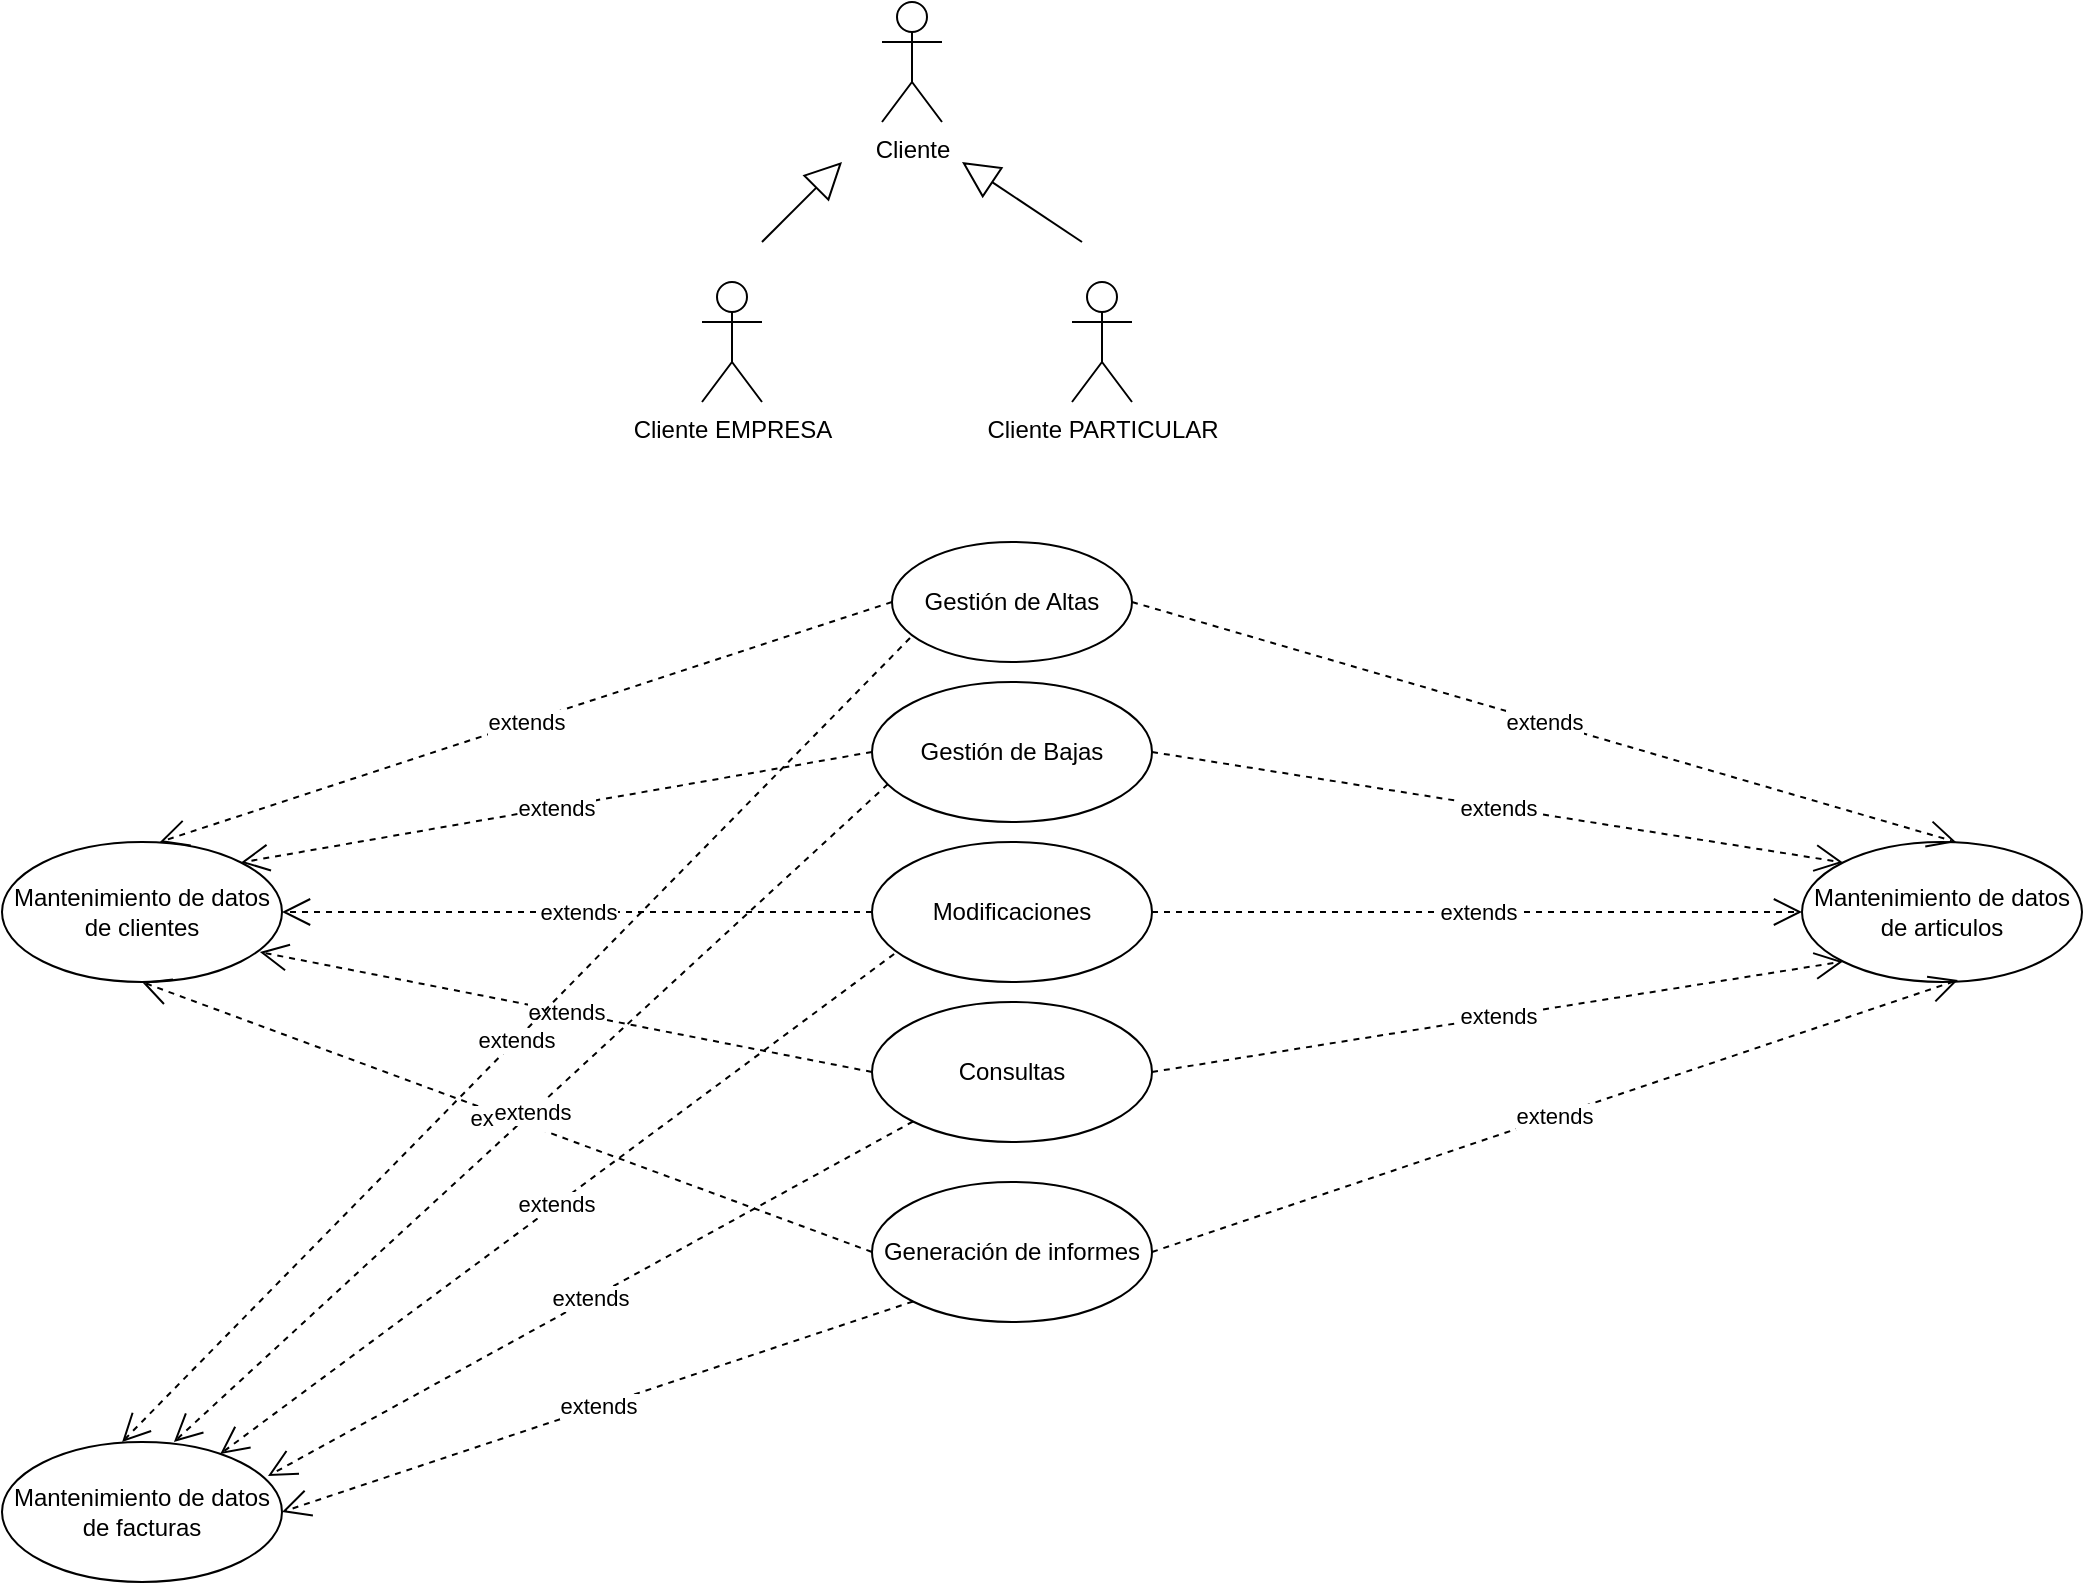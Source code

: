 <mxfile version="20.3.0" type="device"><diagram id="6TVjyVyoSSfSRVmyShgL" name="Página-1"><mxGraphModel dx="1422" dy="905" grid="1" gridSize="10" guides="1" tooltips="1" connect="1" arrows="1" fold="1" page="1" pageScale="1" pageWidth="1169" pageHeight="827" math="0" shadow="0"><root><mxCell id="0"/><mxCell id="1" parent="0"/><mxCell id="nhgDOG_svnqnsj8ShxoP-1" value="Cliente EMPRESA" style="shape=umlActor;verticalLabelPosition=bottom;verticalAlign=top;html=1;" vertex="1" parent="1"><mxGeometry x="400" y="200" width="30" height="60" as="geometry"/></mxCell><mxCell id="nhgDOG_svnqnsj8ShxoP-2" value="Cliente PARTICULAR" style="shape=umlActor;verticalLabelPosition=bottom;verticalAlign=top;html=1;" vertex="1" parent="1"><mxGeometry x="585" y="200" width="30" height="60" as="geometry"/></mxCell><mxCell id="nhgDOG_svnqnsj8ShxoP-3" value="Cliente" style="shape=umlActor;verticalLabelPosition=bottom;verticalAlign=top;html=1;" vertex="1" parent="1"><mxGeometry x="490" y="60" width="30" height="60" as="geometry"/></mxCell><mxCell id="nhgDOG_svnqnsj8ShxoP-4" value="" style="endArrow=block;endSize=16;endFill=0;html=1;rounded=0;" edge="1" parent="1"><mxGeometry width="160" relative="1" as="geometry"><mxPoint x="590" y="180" as="sourcePoint"/><mxPoint x="530" y="140" as="targetPoint"/></mxGeometry></mxCell><mxCell id="nhgDOG_svnqnsj8ShxoP-7" value="" style="endArrow=block;endSize=16;endFill=0;html=1;rounded=0;" edge="1" parent="1"><mxGeometry width="160" relative="1" as="geometry"><mxPoint x="430" y="180" as="sourcePoint"/><mxPoint x="470" y="140" as="targetPoint"/></mxGeometry></mxCell><mxCell id="nhgDOG_svnqnsj8ShxoP-10" value="Mantenimiento de datos de clientes" style="ellipse;whiteSpace=wrap;html=1;" vertex="1" parent="1"><mxGeometry x="50" y="480" width="140" height="70" as="geometry"/></mxCell><mxCell id="nhgDOG_svnqnsj8ShxoP-13" value="Gestión de Altas" style="ellipse;whiteSpace=wrap;html=1;" vertex="1" parent="1"><mxGeometry x="495" y="330" width="120" height="60" as="geometry"/></mxCell><mxCell id="nhgDOG_svnqnsj8ShxoP-15" value="Gestión de Bajas" style="ellipse;whiteSpace=wrap;html=1;" vertex="1" parent="1"><mxGeometry x="485" y="400" width="140" height="70" as="geometry"/></mxCell><mxCell id="nhgDOG_svnqnsj8ShxoP-16" value="Modificaciones" style="ellipse;whiteSpace=wrap;html=1;" vertex="1" parent="1"><mxGeometry x="485" y="480" width="140" height="70" as="geometry"/></mxCell><mxCell id="nhgDOG_svnqnsj8ShxoP-17" value="Consultas" style="ellipse;whiteSpace=wrap;html=1;" vertex="1" parent="1"><mxGeometry x="485" y="560" width="140" height="70" as="geometry"/></mxCell><mxCell id="nhgDOG_svnqnsj8ShxoP-18" value="Mantenimiento de datos de articulos" style="ellipse;whiteSpace=wrap;html=1;" vertex="1" parent="1"><mxGeometry x="950" y="480" width="140" height="70" as="geometry"/></mxCell><mxCell id="nhgDOG_svnqnsj8ShxoP-19" value="Mantenimiento de datos de facturas" style="ellipse;whiteSpace=wrap;html=1;" vertex="1" parent="1"><mxGeometry x="50" y="780" width="140" height="70" as="geometry"/></mxCell><mxCell id="nhgDOG_svnqnsj8ShxoP-22" value="extends" style="endArrow=open;endSize=12;dashed=1;html=1;rounded=0;exitX=0;exitY=0.5;exitDx=0;exitDy=0;entryX=0.564;entryY=0;entryDx=0;entryDy=0;entryPerimeter=0;" edge="1" parent="1" source="nhgDOG_svnqnsj8ShxoP-13" target="nhgDOG_svnqnsj8ShxoP-10"><mxGeometry width="160" relative="1" as="geometry"><mxPoint x="450" y="430" as="sourcePoint"/><mxPoint x="190" y="515" as="targetPoint"/></mxGeometry></mxCell><mxCell id="nhgDOG_svnqnsj8ShxoP-32" value="Generación de informes" style="ellipse;whiteSpace=wrap;html=1;" vertex="1" parent="1"><mxGeometry x="485" y="650" width="140" height="70" as="geometry"/></mxCell><mxCell id="nhgDOG_svnqnsj8ShxoP-35" value="extends" style="endArrow=open;endSize=12;dashed=1;html=1;rounded=0;exitX=0;exitY=0.5;exitDx=0;exitDy=0;entryX=1;entryY=0;entryDx=0;entryDy=0;" edge="1" parent="1" source="nhgDOG_svnqnsj8ShxoP-15" target="nhgDOG_svnqnsj8ShxoP-10"><mxGeometry width="160" relative="1" as="geometry"><mxPoint x="380" y="530" as="sourcePoint"/><mxPoint x="75" y="685" as="targetPoint"/></mxGeometry></mxCell><mxCell id="nhgDOG_svnqnsj8ShxoP-36" value="extends" style="endArrow=open;endSize=12;dashed=1;html=1;rounded=0;exitX=0;exitY=0.5;exitDx=0;exitDy=0;entryX=1;entryY=0.5;entryDx=0;entryDy=0;" edge="1" parent="1" source="nhgDOG_svnqnsj8ShxoP-16" target="nhgDOG_svnqnsj8ShxoP-10"><mxGeometry width="160" relative="1" as="geometry"><mxPoint x="310" y="580" as="sourcePoint"/><mxPoint x="5" y="735" as="targetPoint"/></mxGeometry></mxCell><mxCell id="nhgDOG_svnqnsj8ShxoP-37" value="extends" style="endArrow=open;endSize=12;dashed=1;html=1;rounded=0;exitX=0;exitY=0.5;exitDx=0;exitDy=0;entryX=0.921;entryY=0.786;entryDx=0;entryDy=0;entryPerimeter=0;" edge="1" parent="1" source="nhgDOG_svnqnsj8ShxoP-17" target="nhgDOG_svnqnsj8ShxoP-10"><mxGeometry width="160" relative="1" as="geometry"><mxPoint x="370" y="630" as="sourcePoint"/><mxPoint x="65" y="785" as="targetPoint"/></mxGeometry></mxCell><mxCell id="nhgDOG_svnqnsj8ShxoP-38" value="extends" style="endArrow=open;endSize=12;dashed=1;html=1;rounded=0;exitX=0;exitY=0.5;exitDx=0;exitDy=0;" edge="1" parent="1" source="nhgDOG_svnqnsj8ShxoP-32"><mxGeometry width="160" relative="1" as="geometry"><mxPoint x="320" y="610" as="sourcePoint"/><mxPoint x="120" y="550" as="targetPoint"/></mxGeometry></mxCell><mxCell id="nhgDOG_svnqnsj8ShxoP-39" value="extends" style="endArrow=open;endSize=12;dashed=1;html=1;rounded=0;exitX=1;exitY=0.5;exitDx=0;exitDy=0;entryX=0.55;entryY=0;entryDx=0;entryDy=0;entryPerimeter=0;" edge="1" parent="1" source="nhgDOG_svnqnsj8ShxoP-13" target="nhgDOG_svnqnsj8ShxoP-18"><mxGeometry width="160" relative="1" as="geometry"><mxPoint x="740" y="360" as="sourcePoint"/><mxPoint x="373.96" y="480" as="targetPoint"/></mxGeometry></mxCell><mxCell id="nhgDOG_svnqnsj8ShxoP-40" value="extends" style="endArrow=open;endSize=12;dashed=1;html=1;rounded=0;exitX=1;exitY=0.5;exitDx=0;exitDy=0;entryX=0;entryY=0;entryDx=0;entryDy=0;" edge="1" parent="1" source="nhgDOG_svnqnsj8ShxoP-15" target="nhgDOG_svnqnsj8ShxoP-18"><mxGeometry width="160" relative="1" as="geometry"><mxPoint x="710" y="480" as="sourcePoint"/><mxPoint x="1122" y="600" as="targetPoint"/></mxGeometry></mxCell><mxCell id="nhgDOG_svnqnsj8ShxoP-41" value="extends" style="endArrow=open;endSize=12;dashed=1;html=1;rounded=0;exitX=1;exitY=0.5;exitDx=0;exitDy=0;entryX=0;entryY=0.5;entryDx=0;entryDy=0;" edge="1" parent="1" source="nhgDOG_svnqnsj8ShxoP-16" target="nhgDOG_svnqnsj8ShxoP-18"><mxGeometry width="160" relative="1" as="geometry"><mxPoint x="700" y="570" as="sourcePoint"/><mxPoint x="1112" y="690" as="targetPoint"/></mxGeometry></mxCell><mxCell id="nhgDOG_svnqnsj8ShxoP-42" value="extends" style="endArrow=open;endSize=12;dashed=1;html=1;rounded=0;exitX=1;exitY=0.5;exitDx=0;exitDy=0;entryX=0;entryY=1;entryDx=0;entryDy=0;" edge="1" parent="1" source="nhgDOG_svnqnsj8ShxoP-17" target="nhgDOG_svnqnsj8ShxoP-18"><mxGeometry width="160" relative="1" as="geometry"><mxPoint x="720" y="610" as="sourcePoint"/><mxPoint x="1132" y="730" as="targetPoint"/></mxGeometry></mxCell><mxCell id="nhgDOG_svnqnsj8ShxoP-43" value="extends" style="endArrow=open;endSize=12;dashed=1;html=1;rounded=0;exitX=1;exitY=0.5;exitDx=0;exitDy=0;entryX=0.557;entryY=0.986;entryDx=0;entryDy=0;entryPerimeter=0;" edge="1" parent="1" source="nhgDOG_svnqnsj8ShxoP-32" target="nhgDOG_svnqnsj8ShxoP-18"><mxGeometry width="160" relative="1" as="geometry"><mxPoint x="890" y="660" as="sourcePoint"/><mxPoint x="1302" y="780" as="targetPoint"/></mxGeometry></mxCell><mxCell id="nhgDOG_svnqnsj8ShxoP-44" value="extends" style="endArrow=open;endSize=12;dashed=1;html=1;rounded=0;exitX=0.075;exitY=0.8;exitDx=0;exitDy=0;exitPerimeter=0;entryX=0.429;entryY=0;entryDx=0;entryDy=0;entryPerimeter=0;" edge="1" parent="1" source="nhgDOG_svnqnsj8ShxoP-13" target="nhgDOG_svnqnsj8ShxoP-19"><mxGeometry width="160" relative="1" as="geometry"><mxPoint x="340" y="740" as="sourcePoint"/><mxPoint x="-25" y="605" as="targetPoint"/></mxGeometry></mxCell><mxCell id="nhgDOG_svnqnsj8ShxoP-45" value="extends" style="endArrow=open;endSize=12;dashed=1;html=1;rounded=0;exitX=0.057;exitY=0.729;exitDx=0;exitDy=0;entryX=0.614;entryY=0;entryDx=0;entryDy=0;entryPerimeter=0;exitPerimeter=0;" edge="1" parent="1" source="nhgDOG_svnqnsj8ShxoP-15" target="nhgDOG_svnqnsj8ShxoP-19"><mxGeometry width="160" relative="1" as="geometry"><mxPoint x="320" y="720" as="sourcePoint"/><mxPoint x="-45" y="585" as="targetPoint"/></mxGeometry></mxCell><mxCell id="nhgDOG_svnqnsj8ShxoP-46" value="extends" style="endArrow=open;endSize=12;dashed=1;html=1;rounded=0;exitX=0.079;exitY=0.8;exitDx=0;exitDy=0;exitPerimeter=0;" edge="1" parent="1" source="nhgDOG_svnqnsj8ShxoP-16" target="nhgDOG_svnqnsj8ShxoP-19"><mxGeometry width="160" relative="1" as="geometry"><mxPoint x="320" y="810" as="sourcePoint"/><mxPoint x="-45" y="675" as="targetPoint"/></mxGeometry></mxCell><mxCell id="nhgDOG_svnqnsj8ShxoP-47" value="extends" style="endArrow=open;endSize=12;dashed=1;html=1;rounded=0;exitX=0;exitY=1;exitDx=0;exitDy=0;entryX=0.95;entryY=0.243;entryDx=0;entryDy=0;entryPerimeter=0;" edge="1" parent="1" source="nhgDOG_svnqnsj8ShxoP-17" target="nhgDOG_svnqnsj8ShxoP-19"><mxGeometry width="160" relative="1" as="geometry"><mxPoint x="340" y="790" as="sourcePoint"/><mxPoint x="-25" y="655" as="targetPoint"/></mxGeometry></mxCell><mxCell id="nhgDOG_svnqnsj8ShxoP-48" value="extends" style="endArrow=open;endSize=12;dashed=1;html=1;rounded=0;exitX=0;exitY=1;exitDx=0;exitDy=0;entryX=1;entryY=0.5;entryDx=0;entryDy=0;" edge="1" parent="1" source="nhgDOG_svnqnsj8ShxoP-32" target="nhgDOG_svnqnsj8ShxoP-19"><mxGeometry width="160" relative="1" as="geometry"><mxPoint x="390" y="780" as="sourcePoint"/><mxPoint x="25" y="645" as="targetPoint"/></mxGeometry></mxCell></root></mxGraphModel></diagram></mxfile>